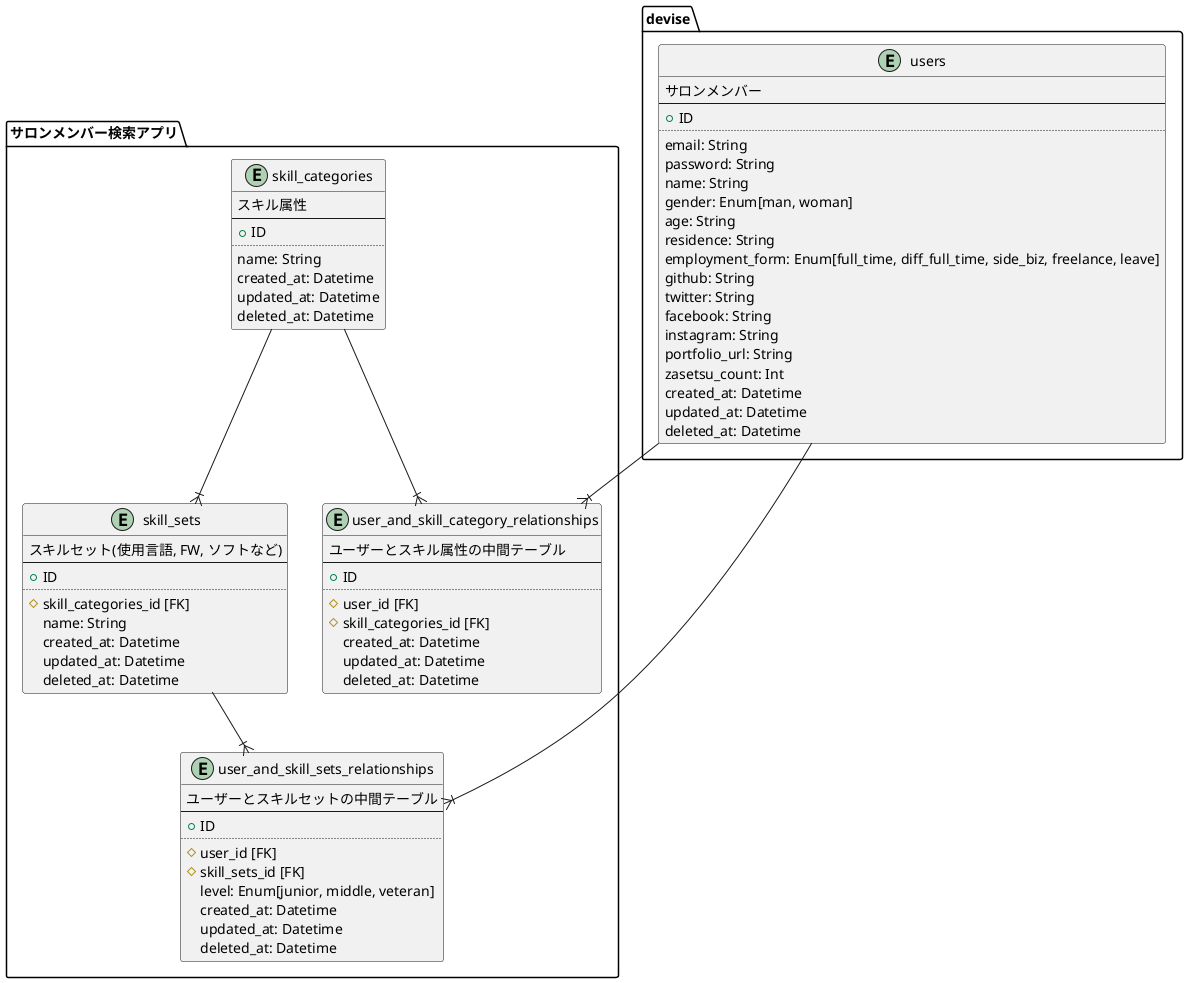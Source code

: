 @startuml
'ユーザー'
package devise {
    entity users{
        サロンメンバー
        --
        + ID
        ..
        email: String
        password: String
        name: String
        gender: Enum[man, woman]
        age: String
        residence: String
        employment_form: Enum[full_time, diff_full_time, side_biz, freelance, leave]
        github: String
        twitter: String
        facebook: String
        instagram: String
        portfolio_url: String
        zasetsu_count: Int
        created_at: Datetime
        updated_at: Datetime
        deleted_at: Datetime
    }
}

package サロンメンバー検索アプリ {
    'スキル'
    entity skill_categories {
        スキル属性
        --
        + ID
        ..
        name: String
        created_at: Datetime
        updated_at: Datetime
        deleted_at: Datetime
    }

    '技術'
    entity skill_sets {
        スキルセット(使用言語, FW, ソフトなど)
        --
        + ID
        ..
        # skill_categories_id [FK]
        name: String
        created_at: Datetime
        updated_at: Datetime
        deleted_at: Datetime
    }

    'ユーザーとスキルカテゴリーの中間テーブル'
    entity user_and_skill_category_relationships {
        ユーザーとスキル属性の中間テーブル
        --
        + ID
        ..
        # user_id [FK]
        # skill_categories_id [FK]
        created_at: Datetime
        updated_at: Datetime
        deleted_at: Datetime
    }

    'ユーザーとスキルセットの中間テーブル'
    entity user_and_skill_sets_relationships {
        ユーザーとスキルセットの中間テーブル
        --
        + ID
        ..
        # user_id [FK]
        # skill_sets_id [FK]
        level: Enum[junior, middle, veteran]
        created_at: Datetime
        updated_at: Datetime
        deleted_at: Datetime
    }
}

users --|{ user_and_skill_category_relationships
skill_categories --|{ user_and_skill_category_relationships

users --|{ user_and_skill_sets_relationships
skill_sets --|{ user_and_skill_sets_relationships

skill_categories --|{ skill_sets

@enduml
